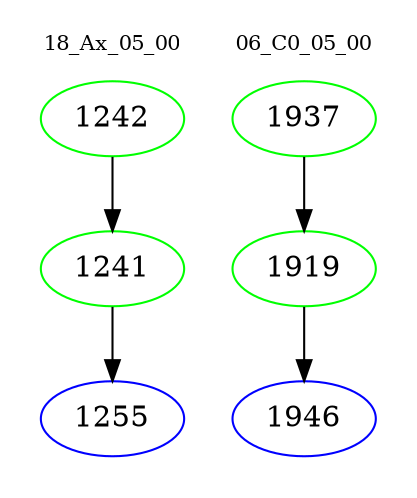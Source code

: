 digraph{
subgraph cluster_0 {
color = white
label = "18_Ax_05_00";
fontsize=10;
T0_1242 [label="1242", color="green"]
T0_1242 -> T0_1241 [color="black"]
T0_1241 [label="1241", color="green"]
T0_1241 -> T0_1255 [color="black"]
T0_1255 [label="1255", color="blue"]
}
subgraph cluster_1 {
color = white
label = "06_C0_05_00";
fontsize=10;
T1_1937 [label="1937", color="green"]
T1_1937 -> T1_1919 [color="black"]
T1_1919 [label="1919", color="green"]
T1_1919 -> T1_1946 [color="black"]
T1_1946 [label="1946", color="blue"]
}
}
